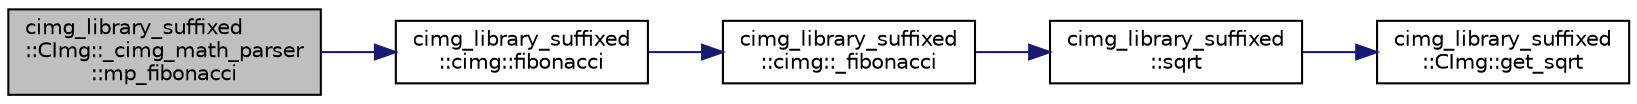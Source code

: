 digraph "cimg_library_suffixed::CImg::_cimg_math_parser::mp_fibonacci"
{
  edge [fontname="Helvetica",fontsize="10",labelfontname="Helvetica",labelfontsize="10"];
  node [fontname="Helvetica",fontsize="10",shape=record];
  rankdir="LR";
  Node421 [label="cimg_library_suffixed\l::CImg::_cimg_math_parser\l::mp_fibonacci",height=0.2,width=0.4,color="black", fillcolor="grey75", style="filled", fontcolor="black"];
  Node421 -> Node422 [color="midnightblue",fontsize="10",style="solid",fontname="Helvetica"];
  Node422 [label="cimg_library_suffixed\l::cimg::fibonacci",height=0.2,width=0.4,color="black", fillcolor="white", style="filled",URL="$namespacecimg__library__suffixed_1_1cimg.html#aa9c0e571bc9644b4d838630f9a79534f",tooltip="Calculate fibonacci number. "];
  Node422 -> Node423 [color="midnightblue",fontsize="10",style="solid",fontname="Helvetica"];
  Node423 [label="cimg_library_suffixed\l::cimg::_fibonacci",height=0.2,width=0.4,color="black", fillcolor="white", style="filled",URL="$namespacecimg__library__suffixed_1_1cimg.html#af54e8ac35c9b3c07062005881b2c4e08"];
  Node423 -> Node424 [color="midnightblue",fontsize="10",style="solid",fontname="Helvetica"];
  Node424 [label="cimg_library_suffixed\l::sqrt",height=0.2,width=0.4,color="black", fillcolor="white", style="filled",URL="$namespacecimg__library__suffixed.html#a00d0fd9a21d8d5e8a9fa4033593e6acf"];
  Node424 -> Node425 [color="midnightblue",fontsize="10",style="solid",fontname="Helvetica"];
  Node425 [label="cimg_library_suffixed\l::CImg::get_sqrt",height=0.2,width=0.4,color="black", fillcolor="white", style="filled",URL="$structcimg__library__suffixed_1_1_c_img.html#a550cfc014f80c68359d3b55a0d3803b9",tooltip="Compute the square root of each pixel value . "];
}
